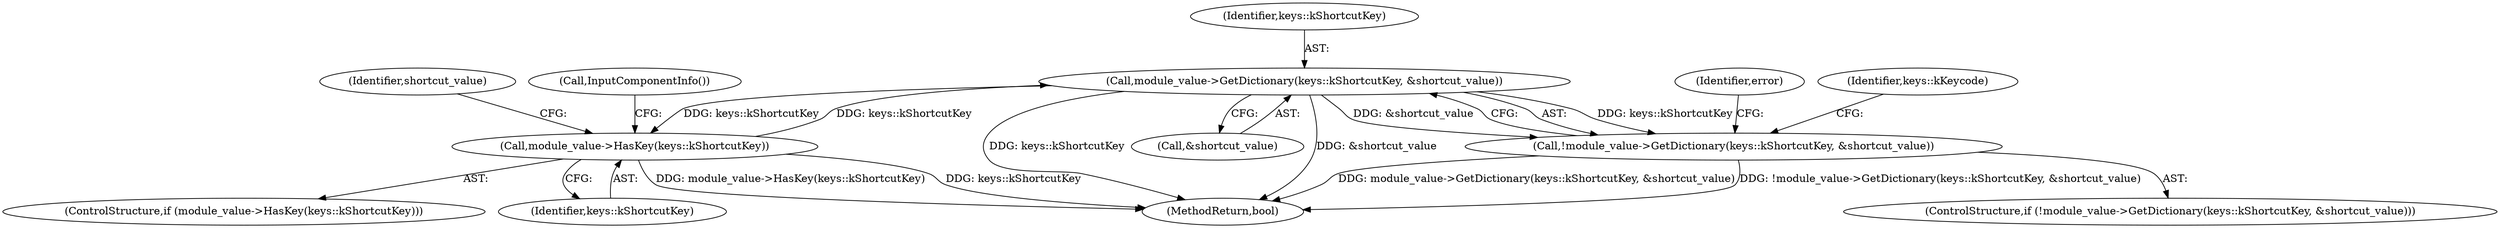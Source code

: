 digraph "0_Chrome_c63f2b7fe4fe2977f858a8e36d5f48db17eff2e7_30@pointer" {
"1001904" [label="(Call,module_value->GetDictionary(keys::kShortcutKey, &shortcut_value))"];
"1001895" [label="(Call,module_value->HasKey(keys::kShortcutKey))"];
"1001904" [label="(Call,module_value->GetDictionary(keys::kShortcutKey, &shortcut_value))"];
"1001903" [label="(Call,!module_value->GetDictionary(keys::kShortcutKey, &shortcut_value))"];
"1001894" [label="(ControlStructure,if (module_value->HasKey(keys::kShortcutKey)))"];
"1001911" [label="(Identifier,error)"];
"1001905" [label="(Identifier,keys::kShortcutKey)"];
"1002448" [label="(MethodReturn,bool)"];
"1001900" [label="(Identifier,shortcut_value)"];
"1001965" [label="(Call,InputComponentInfo())"];
"1001903" [label="(Call,!module_value->GetDictionary(keys::kShortcutKey, &shortcut_value))"];
"1001902" [label="(ControlStructure,if (!module_value->GetDictionary(keys::kShortcutKey, &shortcut_value)))"];
"1001906" [label="(Call,&shortcut_value)"];
"1001896" [label="(Identifier,keys::kShortcutKey)"];
"1001904" [label="(Call,module_value->GetDictionary(keys::kShortcutKey, &shortcut_value))"];
"1001895" [label="(Call,module_value->HasKey(keys::kShortcutKey))"];
"1001921" [label="(Identifier,keys::kKeycode)"];
"1001904" -> "1001903"  [label="AST: "];
"1001904" -> "1001906"  [label="CFG: "];
"1001905" -> "1001904"  [label="AST: "];
"1001906" -> "1001904"  [label="AST: "];
"1001903" -> "1001904"  [label="CFG: "];
"1001904" -> "1002448"  [label="DDG: keys::kShortcutKey"];
"1001904" -> "1002448"  [label="DDG: &shortcut_value"];
"1001904" -> "1001895"  [label="DDG: keys::kShortcutKey"];
"1001904" -> "1001903"  [label="DDG: keys::kShortcutKey"];
"1001904" -> "1001903"  [label="DDG: &shortcut_value"];
"1001895" -> "1001904"  [label="DDG: keys::kShortcutKey"];
"1001895" -> "1001894"  [label="AST: "];
"1001895" -> "1001896"  [label="CFG: "];
"1001896" -> "1001895"  [label="AST: "];
"1001900" -> "1001895"  [label="CFG: "];
"1001965" -> "1001895"  [label="CFG: "];
"1001895" -> "1002448"  [label="DDG: keys::kShortcutKey"];
"1001895" -> "1002448"  [label="DDG: module_value->HasKey(keys::kShortcutKey)"];
"1001903" -> "1001902"  [label="AST: "];
"1001911" -> "1001903"  [label="CFG: "];
"1001921" -> "1001903"  [label="CFG: "];
"1001903" -> "1002448"  [label="DDG: module_value->GetDictionary(keys::kShortcutKey, &shortcut_value)"];
"1001903" -> "1002448"  [label="DDG: !module_value->GetDictionary(keys::kShortcutKey, &shortcut_value)"];
}
